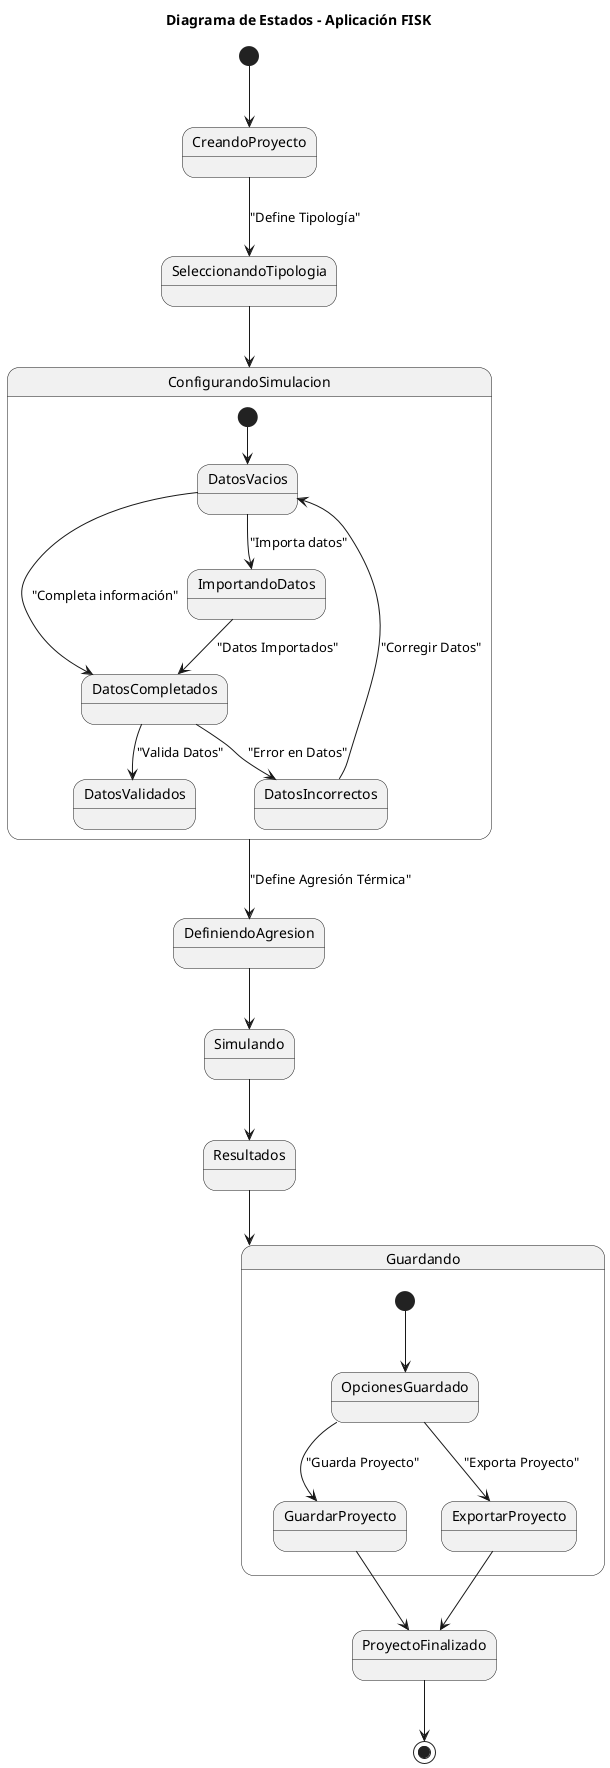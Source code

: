 @startuml
title Diagrama de Estados - Aplicación FISK

[*] --> CreandoProyecto
CreandoProyecto --> SeleccionandoTipologia : "Define Tipología"
SeleccionandoTipologia --> ConfigurandoSimulacion

state ConfigurandoSimulacion {
    [*] --> DatosVacios
    DatosVacios --> DatosCompletados : "Completa información"
    DatosVacios --> ImportandoDatos : "Importa datos"
    ImportandoDatos --> DatosCompletados : "Datos Importados"
    DatosCompletados --> DatosIncorrectos : "Error en Datos"
    DatosIncorrectos --> DatosVacios : "Corregir Datos"
    DatosCompletados --> DatosValidados : "Valida Datos"
}

ConfigurandoSimulacion --> DefiniendoAgresion : "Define Agresión Térmica"
DefiniendoAgresion --> Simulando
Simulando --> Resultados
Resultados --> Guardando

state Guardando {
    [*] --> OpcionesGuardado
    OpcionesGuardado --> GuardarProyecto : "Guarda Proyecto"
    OpcionesGuardado --> ExportarProyecto : "Exporta Proyecto"
}

GuardarProyecto --> ProyectoFinalizado
ExportarProyecto --> ProyectoFinalizado

ProyectoFinalizado --> [*]

@enduml
